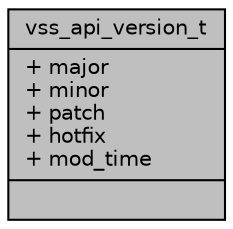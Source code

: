 digraph "vss_api_version_t"
{
 // INTERACTIVE_SVG=YES
 // LATEX_PDF_SIZE
  bgcolor="transparent";
  edge [fontname="Helvetica",fontsize="10",labelfontname="Helvetica",labelfontsize="10"];
  node [fontname="Helvetica",fontsize="10",shape=record];
  Node1 [label="{vss_api_version_t\n|+ major\l+ minor\l+ patch\l+ hotfix\l+ mod_time\l|}",height=0.2,width=0.4,color="black", fillcolor="grey75", style="filled", fontcolor="black",tooltip="Defines VSS API version."];
}
